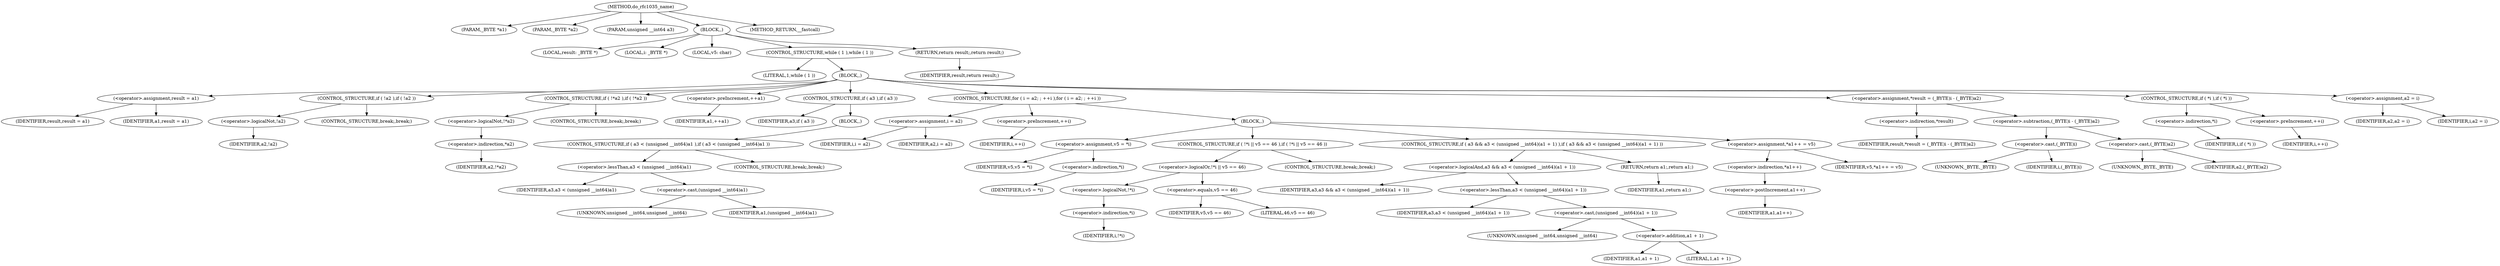 digraph do_rfc1035_name {  
"1000104" [label = "(METHOD,do_rfc1035_name)" ]
"1000105" [label = "(PARAM,_BYTE *a1)" ]
"1000106" [label = "(PARAM,_BYTE *a2)" ]
"1000107" [label = "(PARAM,unsigned __int64 a3)" ]
"1000108" [label = "(BLOCK,,)" ]
"1000109" [label = "(LOCAL,result: _BYTE *)" ]
"1000110" [label = "(LOCAL,i: _BYTE *)" ]
"1000111" [label = "(LOCAL,v5: char)" ]
"1000112" [label = "(CONTROL_STRUCTURE,while ( 1 ),while ( 1 ))" ]
"1000113" [label = "(LITERAL,1,while ( 1 ))" ]
"1000114" [label = "(BLOCK,,)" ]
"1000115" [label = "(<operator>.assignment,result = a1)" ]
"1000116" [label = "(IDENTIFIER,result,result = a1)" ]
"1000117" [label = "(IDENTIFIER,a1,result = a1)" ]
"1000118" [label = "(CONTROL_STRUCTURE,if ( !a2 ),if ( !a2 ))" ]
"1000119" [label = "(<operator>.logicalNot,!a2)" ]
"1000120" [label = "(IDENTIFIER,a2,!a2)" ]
"1000121" [label = "(CONTROL_STRUCTURE,break;,break;)" ]
"1000122" [label = "(CONTROL_STRUCTURE,if ( !*a2 ),if ( !*a2 ))" ]
"1000123" [label = "(<operator>.logicalNot,!*a2)" ]
"1000124" [label = "(<operator>.indirection,*a2)" ]
"1000125" [label = "(IDENTIFIER,a2,!*a2)" ]
"1000126" [label = "(CONTROL_STRUCTURE,break;,break;)" ]
"1000127" [label = "(<operator>.preIncrement,++a1)" ]
"1000128" [label = "(IDENTIFIER,a1,++a1)" ]
"1000129" [label = "(CONTROL_STRUCTURE,if ( a3 ),if ( a3 ))" ]
"1000130" [label = "(IDENTIFIER,a3,if ( a3 ))" ]
"1000131" [label = "(BLOCK,,)" ]
"1000132" [label = "(CONTROL_STRUCTURE,if ( a3 < (unsigned __int64)a1 ),if ( a3 < (unsigned __int64)a1 ))" ]
"1000133" [label = "(<operator>.lessThan,a3 < (unsigned __int64)a1)" ]
"1000134" [label = "(IDENTIFIER,a3,a3 < (unsigned __int64)a1)" ]
"1000135" [label = "(<operator>.cast,(unsigned __int64)a1)" ]
"1000136" [label = "(UNKNOWN,unsigned __int64,unsigned __int64)" ]
"1000137" [label = "(IDENTIFIER,a1,(unsigned __int64)a1)" ]
"1000138" [label = "(CONTROL_STRUCTURE,break;,break;)" ]
"1000139" [label = "(CONTROL_STRUCTURE,for ( i = a2; ; ++i ),for ( i = a2; ; ++i ))" ]
"1000140" [label = "(<operator>.assignment,i = a2)" ]
"1000141" [label = "(IDENTIFIER,i,i = a2)" ]
"1000142" [label = "(IDENTIFIER,a2,i = a2)" ]
"1000143" [label = "(<operator>.preIncrement,++i)" ]
"1000144" [label = "(IDENTIFIER,i,++i)" ]
"1000145" [label = "(BLOCK,,)" ]
"1000146" [label = "(<operator>.assignment,v5 = *i)" ]
"1000147" [label = "(IDENTIFIER,v5,v5 = *i)" ]
"1000148" [label = "(<operator>.indirection,*i)" ]
"1000149" [label = "(IDENTIFIER,i,v5 = *i)" ]
"1000150" [label = "(CONTROL_STRUCTURE,if ( !*i || v5 == 46 ),if ( !*i || v5 == 46 ))" ]
"1000151" [label = "(<operator>.logicalOr,!*i || v5 == 46)" ]
"1000152" [label = "(<operator>.logicalNot,!*i)" ]
"1000153" [label = "(<operator>.indirection,*i)" ]
"1000154" [label = "(IDENTIFIER,i,!*i)" ]
"1000155" [label = "(<operator>.equals,v5 == 46)" ]
"1000156" [label = "(IDENTIFIER,v5,v5 == 46)" ]
"1000157" [label = "(LITERAL,46,v5 == 46)" ]
"1000158" [label = "(CONTROL_STRUCTURE,break;,break;)" ]
"1000159" [label = "(CONTROL_STRUCTURE,if ( a3 && a3 < (unsigned __int64)(a1 + 1) ),if ( a3 && a3 < (unsigned __int64)(a1 + 1) ))" ]
"1000160" [label = "(<operator>.logicalAnd,a3 && a3 < (unsigned __int64)(a1 + 1))" ]
"1000161" [label = "(IDENTIFIER,a3,a3 && a3 < (unsigned __int64)(a1 + 1))" ]
"1000162" [label = "(<operator>.lessThan,a3 < (unsigned __int64)(a1 + 1))" ]
"1000163" [label = "(IDENTIFIER,a3,a3 < (unsigned __int64)(a1 + 1))" ]
"1000164" [label = "(<operator>.cast,(unsigned __int64)(a1 + 1))" ]
"1000165" [label = "(UNKNOWN,unsigned __int64,unsigned __int64)" ]
"1000166" [label = "(<operator>.addition,a1 + 1)" ]
"1000167" [label = "(IDENTIFIER,a1,a1 + 1)" ]
"1000168" [label = "(LITERAL,1,a1 + 1)" ]
"1000169" [label = "(RETURN,return a1;,return a1;)" ]
"1000170" [label = "(IDENTIFIER,a1,return a1;)" ]
"1000171" [label = "(<operator>.assignment,*a1++ = v5)" ]
"1000172" [label = "(<operator>.indirection,*a1++)" ]
"1000173" [label = "(<operator>.postIncrement,a1++)" ]
"1000174" [label = "(IDENTIFIER,a1,a1++)" ]
"1000175" [label = "(IDENTIFIER,v5,*a1++ = v5)" ]
"1000176" [label = "(<operator>.assignment,*result = (_BYTE)i - (_BYTE)a2)" ]
"1000177" [label = "(<operator>.indirection,*result)" ]
"1000178" [label = "(IDENTIFIER,result,*result = (_BYTE)i - (_BYTE)a2)" ]
"1000179" [label = "(<operator>.subtraction,(_BYTE)i - (_BYTE)a2)" ]
"1000180" [label = "(<operator>.cast,(_BYTE)i)" ]
"1000181" [label = "(UNKNOWN,_BYTE,_BYTE)" ]
"1000182" [label = "(IDENTIFIER,i,(_BYTE)i)" ]
"1000183" [label = "(<operator>.cast,(_BYTE)a2)" ]
"1000184" [label = "(UNKNOWN,_BYTE,_BYTE)" ]
"1000185" [label = "(IDENTIFIER,a2,(_BYTE)a2)" ]
"1000186" [label = "(CONTROL_STRUCTURE,if ( *i ),if ( *i ))" ]
"1000187" [label = "(<operator>.indirection,*i)" ]
"1000188" [label = "(IDENTIFIER,i,if ( *i ))" ]
"1000189" [label = "(<operator>.preIncrement,++i)" ]
"1000190" [label = "(IDENTIFIER,i,++i)" ]
"1000191" [label = "(<operator>.assignment,a2 = i)" ]
"1000192" [label = "(IDENTIFIER,a2,a2 = i)" ]
"1000193" [label = "(IDENTIFIER,i,a2 = i)" ]
"1000194" [label = "(RETURN,return result;,return result;)" ]
"1000195" [label = "(IDENTIFIER,result,return result;)" ]
"1000196" [label = "(METHOD_RETURN,__fastcall)" ]
  "1000104" -> "1000105" 
  "1000104" -> "1000106" 
  "1000104" -> "1000107" 
  "1000104" -> "1000108" 
  "1000104" -> "1000196" 
  "1000108" -> "1000109" 
  "1000108" -> "1000110" 
  "1000108" -> "1000111" 
  "1000108" -> "1000112" 
  "1000108" -> "1000194" 
  "1000112" -> "1000113" 
  "1000112" -> "1000114" 
  "1000114" -> "1000115" 
  "1000114" -> "1000118" 
  "1000114" -> "1000122" 
  "1000114" -> "1000127" 
  "1000114" -> "1000129" 
  "1000114" -> "1000139" 
  "1000114" -> "1000176" 
  "1000114" -> "1000186" 
  "1000114" -> "1000191" 
  "1000115" -> "1000116" 
  "1000115" -> "1000117" 
  "1000118" -> "1000119" 
  "1000118" -> "1000121" 
  "1000119" -> "1000120" 
  "1000122" -> "1000123" 
  "1000122" -> "1000126" 
  "1000123" -> "1000124" 
  "1000124" -> "1000125" 
  "1000127" -> "1000128" 
  "1000129" -> "1000130" 
  "1000129" -> "1000131" 
  "1000131" -> "1000132" 
  "1000132" -> "1000133" 
  "1000132" -> "1000138" 
  "1000133" -> "1000134" 
  "1000133" -> "1000135" 
  "1000135" -> "1000136" 
  "1000135" -> "1000137" 
  "1000139" -> "1000140" 
  "1000139" -> "1000143" 
  "1000139" -> "1000145" 
  "1000140" -> "1000141" 
  "1000140" -> "1000142" 
  "1000143" -> "1000144" 
  "1000145" -> "1000146" 
  "1000145" -> "1000150" 
  "1000145" -> "1000159" 
  "1000145" -> "1000171" 
  "1000146" -> "1000147" 
  "1000146" -> "1000148" 
  "1000148" -> "1000149" 
  "1000150" -> "1000151" 
  "1000150" -> "1000158" 
  "1000151" -> "1000152" 
  "1000151" -> "1000155" 
  "1000152" -> "1000153" 
  "1000153" -> "1000154" 
  "1000155" -> "1000156" 
  "1000155" -> "1000157" 
  "1000159" -> "1000160" 
  "1000159" -> "1000169" 
  "1000160" -> "1000161" 
  "1000160" -> "1000162" 
  "1000162" -> "1000163" 
  "1000162" -> "1000164" 
  "1000164" -> "1000165" 
  "1000164" -> "1000166" 
  "1000166" -> "1000167" 
  "1000166" -> "1000168" 
  "1000169" -> "1000170" 
  "1000171" -> "1000172" 
  "1000171" -> "1000175" 
  "1000172" -> "1000173" 
  "1000173" -> "1000174" 
  "1000176" -> "1000177" 
  "1000176" -> "1000179" 
  "1000177" -> "1000178" 
  "1000179" -> "1000180" 
  "1000179" -> "1000183" 
  "1000180" -> "1000181" 
  "1000180" -> "1000182" 
  "1000183" -> "1000184" 
  "1000183" -> "1000185" 
  "1000186" -> "1000187" 
  "1000186" -> "1000189" 
  "1000187" -> "1000188" 
  "1000189" -> "1000190" 
  "1000191" -> "1000192" 
  "1000191" -> "1000193" 
  "1000194" -> "1000195" 
}

